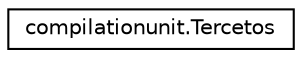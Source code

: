 digraph G
{
  edge [fontname="Helvetica",fontsize="10",labelfontname="Helvetica",labelfontsize="10"];
  node [fontname="Helvetica",fontsize="10",shape=record];
  rankdir=LR;
  Node1 [label="compilationunit.Tercetos",height=0.2,width=0.4,color="black", fillcolor="white", style="filled",URL="$classcompilationunit_1_1_tercetos.html"];
}
